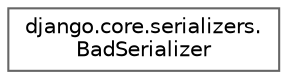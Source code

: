 digraph "Graphical Class Hierarchy"
{
 // LATEX_PDF_SIZE
  bgcolor="transparent";
  edge [fontname=Helvetica,fontsize=10,labelfontname=Helvetica,labelfontsize=10];
  node [fontname=Helvetica,fontsize=10,shape=box,height=0.2,width=0.4];
  rankdir="LR";
  Node0 [id="Node000000",label="django.core.serializers.\lBadSerializer",height=0.2,width=0.4,color="grey40", fillcolor="white", style="filled",URL="$classdjango_1_1core_1_1serializers_1_1_bad_serializer.html",tooltip=" "];
}
